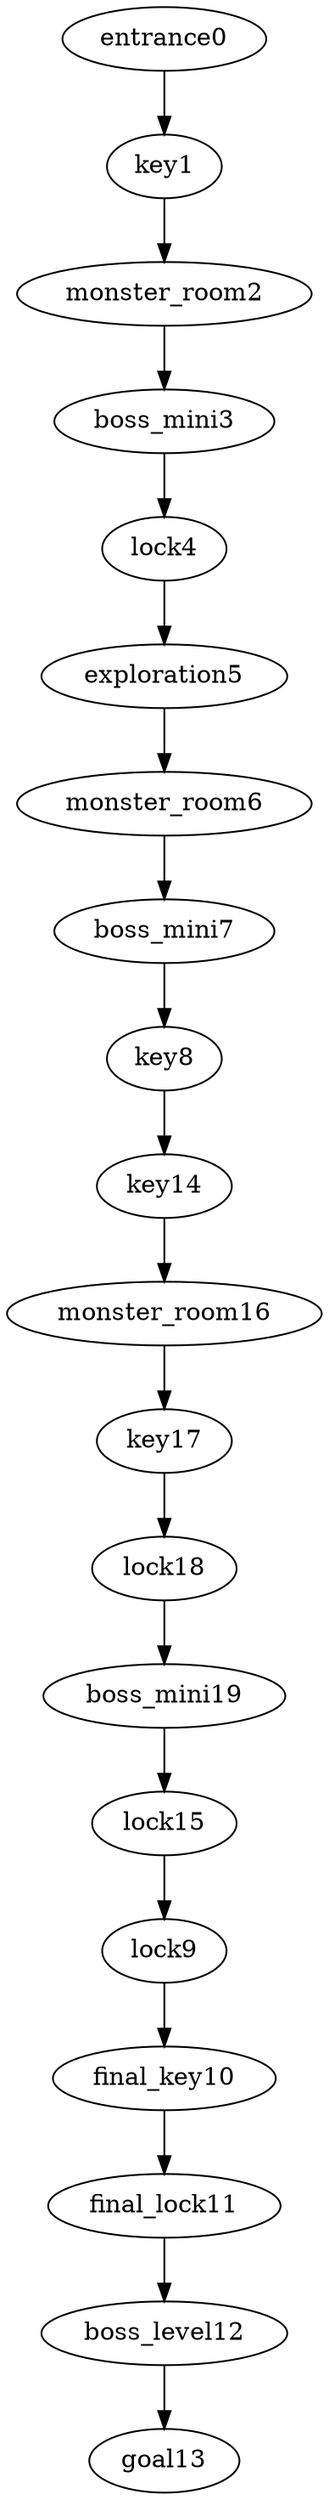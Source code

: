 digraph mission {
entrance0 -> key1
key1 -> monster_room2
monster_room2 -> boss_mini3
boss_mini3 -> lock4
lock4 -> exploration5
exploration5 -> monster_room6
monster_room6 -> boss_mini7
boss_mini7 -> key8
key8 -> key14
lock9 -> final_key10
final_key10 -> final_lock11
final_lock11 -> boss_level12
boss_level12 -> goal13
key14 -> monster_room16
lock15 -> lock9
monster_room16 -> key17
key17 -> lock18
lock18 -> boss_mini19
boss_mini19 -> lock15
}